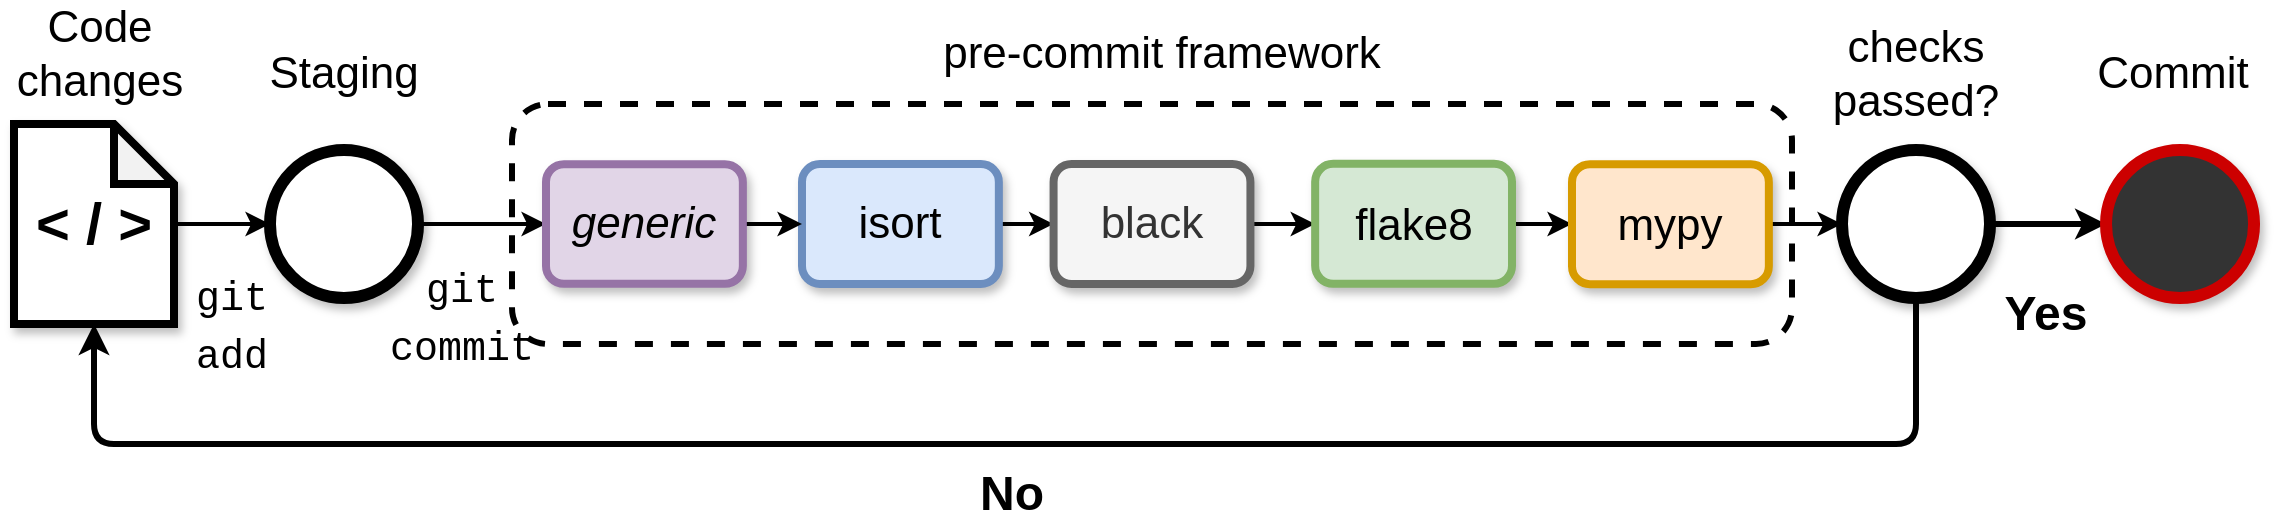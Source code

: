 <mxfile>
    <diagram id="Uu9a3Aw_L57QQJSd2uW5" name="Hooks flow">
        <mxGraphModel dx="1307" dy="907" grid="1" gridSize="10" guides="1" tooltips="1" connect="1" arrows="1" fold="1" page="1" pageScale="1" pageWidth="1169" pageHeight="827" math="0" shadow="0">
            <root>
                <mxCell id="0"/>
                <mxCell id="1" parent="0"/>
                <mxCell id="31" value="" style="rounded=1;whiteSpace=wrap;html=1;labelBorderColor=#CC0000;strokeColor=#000000;fillColor=none;dashed=1;strokeWidth=3;" vertex="1" parent="1">
                    <mxGeometry x="268" y="270" width="640" height="120" as="geometry"/>
                </mxCell>
                <mxCell id="4" value="&lt;font size=&quot;1&quot;&gt;&lt;span style=&quot;font-size: 24px&quot;&gt;No&lt;/span&gt;&lt;/font&gt;" style="text;html=1;strokeColor=none;fillColor=none;align=center;verticalAlign=middle;whiteSpace=wrap;rounded=0;fontStyle=1" parent="1" vertex="1">
                    <mxGeometry x="488" y="450" width="60" height="30" as="geometry"/>
                </mxCell>
                <mxCell id="5" value="&lt;font style=&quot;font-size: 22px&quot;&gt;&lt;span&gt;Code &lt;br&gt;changes&lt;/span&gt;&lt;/font&gt;" style="text;html=1;strokeColor=none;fillColor=none;align=center;verticalAlign=middle;whiteSpace=wrap;rounded=0;" parent="1" vertex="1">
                    <mxGeometry x="12" y="220" width="100" height="50" as="geometry"/>
                </mxCell>
                <mxCell id="6" value="&lt;font style=&quot;font-size: 22px&quot;&gt;Staging&lt;/font&gt;" style="text;html=1;strokeColor=none;fillColor=none;align=center;verticalAlign=middle;whiteSpace=wrap;rounded=0;" parent="1" vertex="1">
                    <mxGeometry x="129" y="240" width="110" height="30" as="geometry"/>
                </mxCell>
                <mxCell id="7" value="&lt;font style=&quot;font-size: 22px&quot;&gt;pre-commit framework&lt;/font&gt;" style="text;html=1;strokeColor=none;fillColor=none;align=center;verticalAlign=middle;whiteSpace=wrap;rounded=0;" parent="1" vertex="1">
                    <mxGeometry x="443" y="230" width="300" height="30" as="geometry"/>
                </mxCell>
                <mxCell id="sXQ_shVIrTNTRRweEwVG-30" style="edgeStyle=none;html=1;entryX=0;entryY=0.5;entryDx=0;entryDy=0;fontFamily=Courier New;fontSize=20;strokeWidth=2;" parent="1" source="8" target="9" edge="1">
                    <mxGeometry relative="1" as="geometry"/>
                </mxCell>
                <mxCell id="8" value="&lt;b&gt;&lt;font style=&quot;font-size: 29px&quot;&gt;&amp;lt; / &amp;gt;&lt;/font&gt;&lt;/b&gt;" style="shape=note;whiteSpace=wrap;html=1;backgroundOutline=1;darkOpacity=0.05;fontSize=24;strokeWidth=4;sketch=0;shadow=1;" parent="1" vertex="1">
                    <mxGeometry x="19" y="280" width="80" height="100" as="geometry"/>
                </mxCell>
                <mxCell id="sXQ_shVIrTNTRRweEwVG-29" style="edgeStyle=none;html=1;entryX=0;entryY=0.5;entryDx=0;entryDy=0;fontFamily=Courier New;fontSize=20;strokeWidth=2;" parent="1" source="9" target="24" edge="1">
                    <mxGeometry relative="1" as="geometry"/>
                </mxCell>
                <mxCell id="9" value="" style="ellipse;whiteSpace=wrap;html=1;aspect=fixed;sketch=0;fontSize=24;strokeWidth=6;shadow=1;" parent="1" vertex="1">
                    <mxGeometry x="146.99" y="292.99" width="74.016" height="74.01" as="geometry"/>
                </mxCell>
                <mxCell id="15" value="" style="edgeStyle=none;html=1;fontSize=22;strokeWidth=2;" parent="1" source="12" target="14" edge="1">
                    <mxGeometry relative="1" as="geometry"/>
                </mxCell>
                <mxCell id="12" value="isort" style="rounded=1;whiteSpace=wrap;html=1;shadow=1;sketch=0;fontSize=22;strokeWidth=4;fillColor=#dae8fc;strokeColor=#6c8ebf;" parent="1" vertex="1">
                    <mxGeometry x="413" y="300" width="98.425" height="60" as="geometry"/>
                </mxCell>
                <mxCell id="17" value="" style="edgeStyle=none;html=1;fontSize=22;strokeWidth=2;" parent="1" source="14" target="16" edge="1">
                    <mxGeometry relative="1" as="geometry"/>
                </mxCell>
                <mxCell id="14" value="black" style="rounded=1;whiteSpace=wrap;html=1;shadow=1;sketch=0;fontSize=22;strokeWidth=4;fillColor=#f5f5f5;strokeColor=#666666;fontColor=#333333;" parent="1" vertex="1">
                    <mxGeometry x="538.79" y="300" width="98.425" height="60" as="geometry"/>
                </mxCell>
                <mxCell id="19" value="" style="edgeStyle=none;html=1;fontSize=24;strokeWidth=2;" parent="1" source="16" target="18" edge="1">
                    <mxGeometry relative="1" as="geometry"/>
                </mxCell>
                <mxCell id="16" value="&lt;font style=&quot;font-size: 22px&quot;&gt;flake8&lt;/font&gt;" style="rounded=1;whiteSpace=wrap;html=1;shadow=1;sketch=0;fontSize=24;strokeWidth=4;fillColor=#d5e8d4;strokeColor=#82b366;" parent="1" vertex="1">
                    <mxGeometry x="669.58" y="299.92" width="98.425" height="60" as="geometry"/>
                </mxCell>
                <mxCell id="sXQ_shVIrTNTRRweEwVG-27" style="edgeStyle=none;html=1;entryX=0;entryY=0.5;entryDx=0;entryDy=0;fontFamily=Courier New;fontSize=20;strokeWidth=2;" parent="1" source="18" target="sXQ_shVIrTNTRRweEwVG-26" edge="1">
                    <mxGeometry relative="1" as="geometry"/>
                </mxCell>
                <mxCell id="18" value="&lt;font style=&quot;font-size: 22px&quot;&gt;mypy&lt;/font&gt;" style="rounded=1;whiteSpace=wrap;html=1;shadow=1;sketch=0;fontSize=24;strokeWidth=4;fillColor=#ffe6cc;strokeColor=#d79b00;" parent="1" vertex="1">
                    <mxGeometry x="798" y="300.08" width="98.425" height="60" as="geometry"/>
                </mxCell>
                <mxCell id="20" value="&lt;font face=&quot;Courier New&quot; style=&quot;font-size: 20px&quot;&gt;git&lt;br&gt;add&lt;/font&gt;" style="text;html=1;strokeColor=none;fillColor=none;align=center;verticalAlign=middle;whiteSpace=wrap;rounded=0;shadow=1;sketch=0;fontSize=24;" parent="1" vertex="1">
                    <mxGeometry x="73" y="348.92" width="110" height="60" as="geometry"/>
                </mxCell>
                <mxCell id="21" value="&lt;font face=&quot;Courier New&quot; style=&quot;font-size: 20px&quot;&gt;git&lt;br&gt;commit&lt;/font&gt;" style="text;html=1;strokeColor=none;fillColor=none;align=center;verticalAlign=middle;whiteSpace=wrap;rounded=0;shadow=1;sketch=0;fontSize=24;" parent="1" vertex="1">
                    <mxGeometry x="198" y="349.92" width="90" height="50" as="geometry"/>
                </mxCell>
                <mxCell id="sXQ_shVIrTNTRRweEwVG-25" value="" style="edgeStyle=none;html=1;fontFamily=Courier New;fontSize=20;strokeWidth=2;" parent="1" source="24" target="12" edge="1">
                    <mxGeometry relative="1" as="geometry"/>
                </mxCell>
                <mxCell id="24" value="&lt;i style=&quot;font-size: 22px;&quot;&gt;generic&lt;/i&gt;" style="rounded=1;whiteSpace=wrap;html=1;shadow=1;sketch=0;fontSize=22;strokeWidth=4;fillColor=#e1d5e7;strokeColor=#9673a6;align=center;horizontal=1;glass=0;labelPosition=center;verticalLabelPosition=middle;verticalAlign=middle;" parent="1" vertex="1">
                    <mxGeometry x="285" y="300.08" width="98.425" height="59.84" as="geometry"/>
                </mxCell>
                <mxCell id="26" value="" style="edgeStyle=none;html=1;strokeWidth=3;" edge="1" parent="1" source="sXQ_shVIrTNTRRweEwVG-26" target="25">
                    <mxGeometry relative="1" as="geometry"/>
                </mxCell>
                <mxCell id="sXQ_shVIrTNTRRweEwVG-26" value="" style="ellipse;whiteSpace=wrap;html=1;aspect=fixed;sketch=0;fontSize=24;strokeWidth=6;shadow=1;" parent="1" vertex="1">
                    <mxGeometry x="933" y="293" width="74.01" height="74.016" as="geometry"/>
                </mxCell>
                <mxCell id="sXQ_shVIrTNTRRweEwVG-31" value="&lt;font style=&quot;font-size: 22px&quot;&gt;checks passed?&lt;/font&gt;" style="text;html=1;strokeColor=none;fillColor=none;align=center;verticalAlign=middle;whiteSpace=wrap;rounded=0;" parent="1" vertex="1">
                    <mxGeometry x="915" y="230" width="110" height="50" as="geometry"/>
                </mxCell>
                <mxCell id="25" value="" style="ellipse;whiteSpace=wrap;html=1;aspect=fixed;sketch=0;fontSize=24;strokeWidth=6;shadow=1;fillColor=#333333;strokeColor=#CC0000;" vertex="1" parent="1">
                    <mxGeometry x="1065.01" y="293" width="74.01" height="74.016" as="geometry"/>
                </mxCell>
                <mxCell id="28" value="&lt;font size=&quot;1&quot;&gt;&lt;span style=&quot;font-size: 24px&quot;&gt;&lt;b&gt;Yes&lt;/b&gt;&lt;/span&gt;&lt;/font&gt;" style="text;html=1;strokeColor=none;fillColor=none;align=center;verticalAlign=middle;whiteSpace=wrap;rounded=0;" vertex="1" parent="1">
                    <mxGeometry x="1005.01" y="359.92" width="60" height="30" as="geometry"/>
                </mxCell>
                <mxCell id="29" value="&lt;font style=&quot;font-size: 22px&quot;&gt;Commit&lt;/font&gt;" style="text;html=1;strokeColor=none;fillColor=none;align=center;verticalAlign=middle;whiteSpace=wrap;rounded=0;" vertex="1" parent="1">
                    <mxGeometry x="1047.02" y="240" width="102.98" height="30" as="geometry"/>
                </mxCell>
                <mxCell id="32" value="" style="edgeStyle=segmentEdgeStyle;endArrow=classic;html=1;fontSize=29;strokeWidth=3;exitX=0.5;exitY=1;exitDx=0;exitDy=0;entryX=0.5;entryY=1;entryDx=0;entryDy=0;entryPerimeter=0;" edge="1" parent="1" source="sXQ_shVIrTNTRRweEwVG-26" target="8">
                    <mxGeometry width="50" height="50" relative="1" as="geometry">
                        <mxPoint x="848" y="480" as="sourcePoint"/>
                        <mxPoint x="718" y="410" as="targetPoint"/>
                        <Array as="points">
                            <mxPoint x="970" y="440"/>
                            <mxPoint x="59" y="440"/>
                        </Array>
                    </mxGeometry>
                </mxCell>
            </root>
        </mxGraphModel>
    </diagram>
</mxfile>
